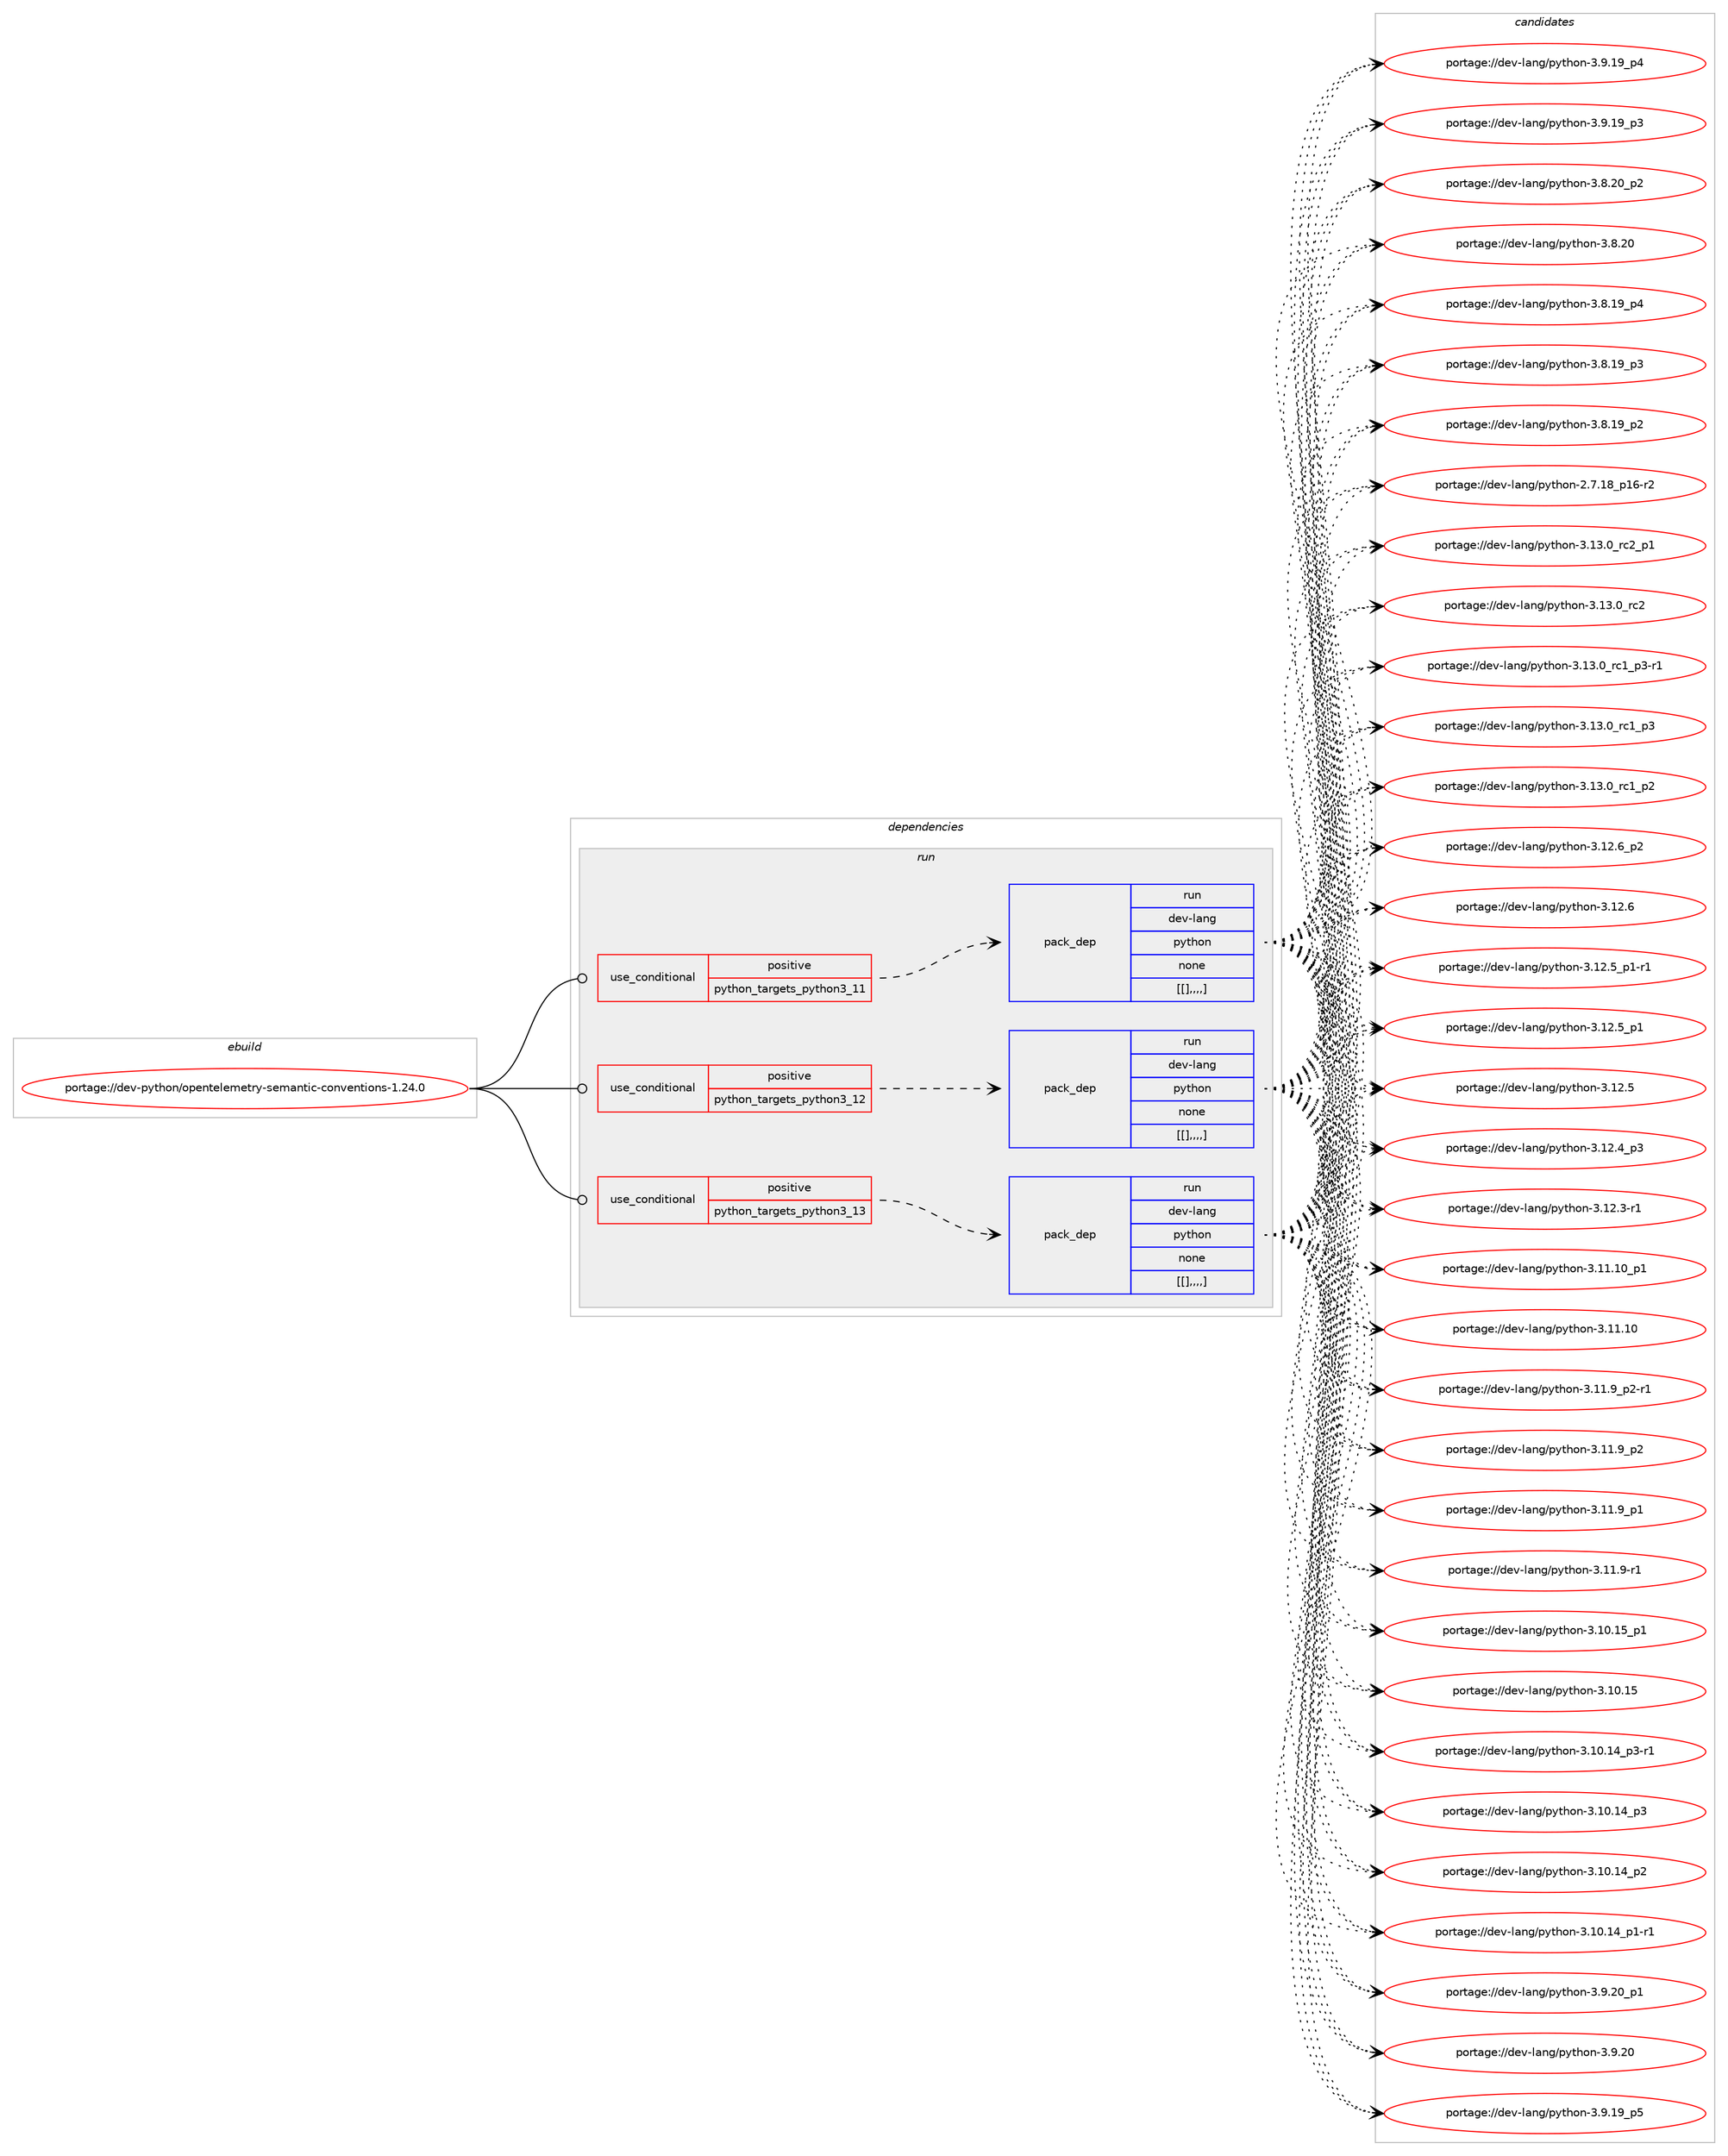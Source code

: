 digraph prolog {

# *************
# Graph options
# *************

newrank=true;
concentrate=true;
compound=true;
graph [rankdir=LR,fontname=Helvetica,fontsize=10,ranksep=1.5];#, ranksep=2.5, nodesep=0.2];
edge  [arrowhead=vee];
node  [fontname=Helvetica,fontsize=10];

# **********
# The ebuild
# **********

subgraph cluster_leftcol {
color=gray;
label=<<i>ebuild</i>>;
id [label="portage://dev-python/opentelemetry-semantic-conventions-1.24.0", color=red, width=4, href="../dev-python/opentelemetry-semantic-conventions-1.24.0.svg"];
}

# ****************
# The dependencies
# ****************

subgraph cluster_midcol {
color=gray;
label=<<i>dependencies</i>>;
subgraph cluster_compile {
fillcolor="#eeeeee";
style=filled;
label=<<i>compile</i>>;
}
subgraph cluster_compileandrun {
fillcolor="#eeeeee";
style=filled;
label=<<i>compile and run</i>>;
}
subgraph cluster_run {
fillcolor="#eeeeee";
style=filled;
label=<<i>run</i>>;
subgraph cond36783 {
dependency155246 [label=<<TABLE BORDER="0" CELLBORDER="1" CELLSPACING="0" CELLPADDING="4"><TR><TD ROWSPAN="3" CELLPADDING="10">use_conditional</TD></TR><TR><TD>positive</TD></TR><TR><TD>python_targets_python3_11</TD></TR></TABLE>>, shape=none, color=red];
subgraph pack117249 {
dependency155247 [label=<<TABLE BORDER="0" CELLBORDER="1" CELLSPACING="0" CELLPADDING="4" WIDTH="220"><TR><TD ROWSPAN="6" CELLPADDING="30">pack_dep</TD></TR><TR><TD WIDTH="110">run</TD></TR><TR><TD>dev-lang</TD></TR><TR><TD>python</TD></TR><TR><TD>none</TD></TR><TR><TD>[[],,,,]</TD></TR></TABLE>>, shape=none, color=blue];
}
dependency155246:e -> dependency155247:w [weight=20,style="dashed",arrowhead="vee"];
}
id:e -> dependency155246:w [weight=20,style="solid",arrowhead="odot"];
subgraph cond36784 {
dependency155248 [label=<<TABLE BORDER="0" CELLBORDER="1" CELLSPACING="0" CELLPADDING="4"><TR><TD ROWSPAN="3" CELLPADDING="10">use_conditional</TD></TR><TR><TD>positive</TD></TR><TR><TD>python_targets_python3_12</TD></TR></TABLE>>, shape=none, color=red];
subgraph pack117250 {
dependency155249 [label=<<TABLE BORDER="0" CELLBORDER="1" CELLSPACING="0" CELLPADDING="4" WIDTH="220"><TR><TD ROWSPAN="6" CELLPADDING="30">pack_dep</TD></TR><TR><TD WIDTH="110">run</TD></TR><TR><TD>dev-lang</TD></TR><TR><TD>python</TD></TR><TR><TD>none</TD></TR><TR><TD>[[],,,,]</TD></TR></TABLE>>, shape=none, color=blue];
}
dependency155248:e -> dependency155249:w [weight=20,style="dashed",arrowhead="vee"];
}
id:e -> dependency155248:w [weight=20,style="solid",arrowhead="odot"];
subgraph cond36785 {
dependency155250 [label=<<TABLE BORDER="0" CELLBORDER="1" CELLSPACING="0" CELLPADDING="4"><TR><TD ROWSPAN="3" CELLPADDING="10">use_conditional</TD></TR><TR><TD>positive</TD></TR><TR><TD>python_targets_python3_13</TD></TR></TABLE>>, shape=none, color=red];
subgraph pack117251 {
dependency155251 [label=<<TABLE BORDER="0" CELLBORDER="1" CELLSPACING="0" CELLPADDING="4" WIDTH="220"><TR><TD ROWSPAN="6" CELLPADDING="30">pack_dep</TD></TR><TR><TD WIDTH="110">run</TD></TR><TR><TD>dev-lang</TD></TR><TR><TD>python</TD></TR><TR><TD>none</TD></TR><TR><TD>[[],,,,]</TD></TR></TABLE>>, shape=none, color=blue];
}
dependency155250:e -> dependency155251:w [weight=20,style="dashed",arrowhead="vee"];
}
id:e -> dependency155250:w [weight=20,style="solid",arrowhead="odot"];
}
}

# **************
# The candidates
# **************

subgraph cluster_choices {
rank=same;
color=gray;
label=<<i>candidates</i>>;

subgraph choice117249 {
color=black;
nodesep=1;
choice100101118451089711010347112121116104111110455146495146489511499509511249 [label="portage://dev-lang/python-3.13.0_rc2_p1", color=red, width=4,href="../dev-lang/python-3.13.0_rc2_p1.svg"];
choice10010111845108971101034711212111610411111045514649514648951149950 [label="portage://dev-lang/python-3.13.0_rc2", color=red, width=4,href="../dev-lang/python-3.13.0_rc2.svg"];
choice1001011184510897110103471121211161041111104551464951464895114994995112514511449 [label="portage://dev-lang/python-3.13.0_rc1_p3-r1", color=red, width=4,href="../dev-lang/python-3.13.0_rc1_p3-r1.svg"];
choice100101118451089711010347112121116104111110455146495146489511499499511251 [label="portage://dev-lang/python-3.13.0_rc1_p3", color=red, width=4,href="../dev-lang/python-3.13.0_rc1_p3.svg"];
choice100101118451089711010347112121116104111110455146495146489511499499511250 [label="portage://dev-lang/python-3.13.0_rc1_p2", color=red, width=4,href="../dev-lang/python-3.13.0_rc1_p2.svg"];
choice100101118451089711010347112121116104111110455146495046549511250 [label="portage://dev-lang/python-3.12.6_p2", color=red, width=4,href="../dev-lang/python-3.12.6_p2.svg"];
choice10010111845108971101034711212111610411111045514649504654 [label="portage://dev-lang/python-3.12.6", color=red, width=4,href="../dev-lang/python-3.12.6.svg"];
choice1001011184510897110103471121211161041111104551464950465395112494511449 [label="portage://dev-lang/python-3.12.5_p1-r1", color=red, width=4,href="../dev-lang/python-3.12.5_p1-r1.svg"];
choice100101118451089711010347112121116104111110455146495046539511249 [label="portage://dev-lang/python-3.12.5_p1", color=red, width=4,href="../dev-lang/python-3.12.5_p1.svg"];
choice10010111845108971101034711212111610411111045514649504653 [label="portage://dev-lang/python-3.12.5", color=red, width=4,href="../dev-lang/python-3.12.5.svg"];
choice100101118451089711010347112121116104111110455146495046529511251 [label="portage://dev-lang/python-3.12.4_p3", color=red, width=4,href="../dev-lang/python-3.12.4_p3.svg"];
choice100101118451089711010347112121116104111110455146495046514511449 [label="portage://dev-lang/python-3.12.3-r1", color=red, width=4,href="../dev-lang/python-3.12.3-r1.svg"];
choice10010111845108971101034711212111610411111045514649494649489511249 [label="portage://dev-lang/python-3.11.10_p1", color=red, width=4,href="../dev-lang/python-3.11.10_p1.svg"];
choice1001011184510897110103471121211161041111104551464949464948 [label="portage://dev-lang/python-3.11.10", color=red, width=4,href="../dev-lang/python-3.11.10.svg"];
choice1001011184510897110103471121211161041111104551464949465795112504511449 [label="portage://dev-lang/python-3.11.9_p2-r1", color=red, width=4,href="../dev-lang/python-3.11.9_p2-r1.svg"];
choice100101118451089711010347112121116104111110455146494946579511250 [label="portage://dev-lang/python-3.11.9_p2", color=red, width=4,href="../dev-lang/python-3.11.9_p2.svg"];
choice100101118451089711010347112121116104111110455146494946579511249 [label="portage://dev-lang/python-3.11.9_p1", color=red, width=4,href="../dev-lang/python-3.11.9_p1.svg"];
choice100101118451089711010347112121116104111110455146494946574511449 [label="portage://dev-lang/python-3.11.9-r1", color=red, width=4,href="../dev-lang/python-3.11.9-r1.svg"];
choice10010111845108971101034711212111610411111045514649484649539511249 [label="portage://dev-lang/python-3.10.15_p1", color=red, width=4,href="../dev-lang/python-3.10.15_p1.svg"];
choice1001011184510897110103471121211161041111104551464948464953 [label="portage://dev-lang/python-3.10.15", color=red, width=4,href="../dev-lang/python-3.10.15.svg"];
choice100101118451089711010347112121116104111110455146494846495295112514511449 [label="portage://dev-lang/python-3.10.14_p3-r1", color=red, width=4,href="../dev-lang/python-3.10.14_p3-r1.svg"];
choice10010111845108971101034711212111610411111045514649484649529511251 [label="portage://dev-lang/python-3.10.14_p3", color=red, width=4,href="../dev-lang/python-3.10.14_p3.svg"];
choice10010111845108971101034711212111610411111045514649484649529511250 [label="portage://dev-lang/python-3.10.14_p2", color=red, width=4,href="../dev-lang/python-3.10.14_p2.svg"];
choice100101118451089711010347112121116104111110455146494846495295112494511449 [label="portage://dev-lang/python-3.10.14_p1-r1", color=red, width=4,href="../dev-lang/python-3.10.14_p1-r1.svg"];
choice100101118451089711010347112121116104111110455146574650489511249 [label="portage://dev-lang/python-3.9.20_p1", color=red, width=4,href="../dev-lang/python-3.9.20_p1.svg"];
choice10010111845108971101034711212111610411111045514657465048 [label="portage://dev-lang/python-3.9.20", color=red, width=4,href="../dev-lang/python-3.9.20.svg"];
choice100101118451089711010347112121116104111110455146574649579511253 [label="portage://dev-lang/python-3.9.19_p5", color=red, width=4,href="../dev-lang/python-3.9.19_p5.svg"];
choice100101118451089711010347112121116104111110455146574649579511252 [label="portage://dev-lang/python-3.9.19_p4", color=red, width=4,href="../dev-lang/python-3.9.19_p4.svg"];
choice100101118451089711010347112121116104111110455146574649579511251 [label="portage://dev-lang/python-3.9.19_p3", color=red, width=4,href="../dev-lang/python-3.9.19_p3.svg"];
choice100101118451089711010347112121116104111110455146564650489511250 [label="portage://dev-lang/python-3.8.20_p2", color=red, width=4,href="../dev-lang/python-3.8.20_p2.svg"];
choice10010111845108971101034711212111610411111045514656465048 [label="portage://dev-lang/python-3.8.20", color=red, width=4,href="../dev-lang/python-3.8.20.svg"];
choice100101118451089711010347112121116104111110455146564649579511252 [label="portage://dev-lang/python-3.8.19_p4", color=red, width=4,href="../dev-lang/python-3.8.19_p4.svg"];
choice100101118451089711010347112121116104111110455146564649579511251 [label="portage://dev-lang/python-3.8.19_p3", color=red, width=4,href="../dev-lang/python-3.8.19_p3.svg"];
choice100101118451089711010347112121116104111110455146564649579511250 [label="portage://dev-lang/python-3.8.19_p2", color=red, width=4,href="../dev-lang/python-3.8.19_p2.svg"];
choice100101118451089711010347112121116104111110455046554649569511249544511450 [label="portage://dev-lang/python-2.7.18_p16-r2", color=red, width=4,href="../dev-lang/python-2.7.18_p16-r2.svg"];
dependency155247:e -> choice100101118451089711010347112121116104111110455146495146489511499509511249:w [style=dotted,weight="100"];
dependency155247:e -> choice10010111845108971101034711212111610411111045514649514648951149950:w [style=dotted,weight="100"];
dependency155247:e -> choice1001011184510897110103471121211161041111104551464951464895114994995112514511449:w [style=dotted,weight="100"];
dependency155247:e -> choice100101118451089711010347112121116104111110455146495146489511499499511251:w [style=dotted,weight="100"];
dependency155247:e -> choice100101118451089711010347112121116104111110455146495146489511499499511250:w [style=dotted,weight="100"];
dependency155247:e -> choice100101118451089711010347112121116104111110455146495046549511250:w [style=dotted,weight="100"];
dependency155247:e -> choice10010111845108971101034711212111610411111045514649504654:w [style=dotted,weight="100"];
dependency155247:e -> choice1001011184510897110103471121211161041111104551464950465395112494511449:w [style=dotted,weight="100"];
dependency155247:e -> choice100101118451089711010347112121116104111110455146495046539511249:w [style=dotted,weight="100"];
dependency155247:e -> choice10010111845108971101034711212111610411111045514649504653:w [style=dotted,weight="100"];
dependency155247:e -> choice100101118451089711010347112121116104111110455146495046529511251:w [style=dotted,weight="100"];
dependency155247:e -> choice100101118451089711010347112121116104111110455146495046514511449:w [style=dotted,weight="100"];
dependency155247:e -> choice10010111845108971101034711212111610411111045514649494649489511249:w [style=dotted,weight="100"];
dependency155247:e -> choice1001011184510897110103471121211161041111104551464949464948:w [style=dotted,weight="100"];
dependency155247:e -> choice1001011184510897110103471121211161041111104551464949465795112504511449:w [style=dotted,weight="100"];
dependency155247:e -> choice100101118451089711010347112121116104111110455146494946579511250:w [style=dotted,weight="100"];
dependency155247:e -> choice100101118451089711010347112121116104111110455146494946579511249:w [style=dotted,weight="100"];
dependency155247:e -> choice100101118451089711010347112121116104111110455146494946574511449:w [style=dotted,weight="100"];
dependency155247:e -> choice10010111845108971101034711212111610411111045514649484649539511249:w [style=dotted,weight="100"];
dependency155247:e -> choice1001011184510897110103471121211161041111104551464948464953:w [style=dotted,weight="100"];
dependency155247:e -> choice100101118451089711010347112121116104111110455146494846495295112514511449:w [style=dotted,weight="100"];
dependency155247:e -> choice10010111845108971101034711212111610411111045514649484649529511251:w [style=dotted,weight="100"];
dependency155247:e -> choice10010111845108971101034711212111610411111045514649484649529511250:w [style=dotted,weight="100"];
dependency155247:e -> choice100101118451089711010347112121116104111110455146494846495295112494511449:w [style=dotted,weight="100"];
dependency155247:e -> choice100101118451089711010347112121116104111110455146574650489511249:w [style=dotted,weight="100"];
dependency155247:e -> choice10010111845108971101034711212111610411111045514657465048:w [style=dotted,weight="100"];
dependency155247:e -> choice100101118451089711010347112121116104111110455146574649579511253:w [style=dotted,weight="100"];
dependency155247:e -> choice100101118451089711010347112121116104111110455146574649579511252:w [style=dotted,weight="100"];
dependency155247:e -> choice100101118451089711010347112121116104111110455146574649579511251:w [style=dotted,weight="100"];
dependency155247:e -> choice100101118451089711010347112121116104111110455146564650489511250:w [style=dotted,weight="100"];
dependency155247:e -> choice10010111845108971101034711212111610411111045514656465048:w [style=dotted,weight="100"];
dependency155247:e -> choice100101118451089711010347112121116104111110455146564649579511252:w [style=dotted,weight="100"];
dependency155247:e -> choice100101118451089711010347112121116104111110455146564649579511251:w [style=dotted,weight="100"];
dependency155247:e -> choice100101118451089711010347112121116104111110455146564649579511250:w [style=dotted,weight="100"];
dependency155247:e -> choice100101118451089711010347112121116104111110455046554649569511249544511450:w [style=dotted,weight="100"];
}
subgraph choice117250 {
color=black;
nodesep=1;
choice100101118451089711010347112121116104111110455146495146489511499509511249 [label="portage://dev-lang/python-3.13.0_rc2_p1", color=red, width=4,href="../dev-lang/python-3.13.0_rc2_p1.svg"];
choice10010111845108971101034711212111610411111045514649514648951149950 [label="portage://dev-lang/python-3.13.0_rc2", color=red, width=4,href="../dev-lang/python-3.13.0_rc2.svg"];
choice1001011184510897110103471121211161041111104551464951464895114994995112514511449 [label="portage://dev-lang/python-3.13.0_rc1_p3-r1", color=red, width=4,href="../dev-lang/python-3.13.0_rc1_p3-r1.svg"];
choice100101118451089711010347112121116104111110455146495146489511499499511251 [label="portage://dev-lang/python-3.13.0_rc1_p3", color=red, width=4,href="../dev-lang/python-3.13.0_rc1_p3.svg"];
choice100101118451089711010347112121116104111110455146495146489511499499511250 [label="portage://dev-lang/python-3.13.0_rc1_p2", color=red, width=4,href="../dev-lang/python-3.13.0_rc1_p2.svg"];
choice100101118451089711010347112121116104111110455146495046549511250 [label="portage://dev-lang/python-3.12.6_p2", color=red, width=4,href="../dev-lang/python-3.12.6_p2.svg"];
choice10010111845108971101034711212111610411111045514649504654 [label="portage://dev-lang/python-3.12.6", color=red, width=4,href="../dev-lang/python-3.12.6.svg"];
choice1001011184510897110103471121211161041111104551464950465395112494511449 [label="portage://dev-lang/python-3.12.5_p1-r1", color=red, width=4,href="../dev-lang/python-3.12.5_p1-r1.svg"];
choice100101118451089711010347112121116104111110455146495046539511249 [label="portage://dev-lang/python-3.12.5_p1", color=red, width=4,href="../dev-lang/python-3.12.5_p1.svg"];
choice10010111845108971101034711212111610411111045514649504653 [label="portage://dev-lang/python-3.12.5", color=red, width=4,href="../dev-lang/python-3.12.5.svg"];
choice100101118451089711010347112121116104111110455146495046529511251 [label="portage://dev-lang/python-3.12.4_p3", color=red, width=4,href="../dev-lang/python-3.12.4_p3.svg"];
choice100101118451089711010347112121116104111110455146495046514511449 [label="portage://dev-lang/python-3.12.3-r1", color=red, width=4,href="../dev-lang/python-3.12.3-r1.svg"];
choice10010111845108971101034711212111610411111045514649494649489511249 [label="portage://dev-lang/python-3.11.10_p1", color=red, width=4,href="../dev-lang/python-3.11.10_p1.svg"];
choice1001011184510897110103471121211161041111104551464949464948 [label="portage://dev-lang/python-3.11.10", color=red, width=4,href="../dev-lang/python-3.11.10.svg"];
choice1001011184510897110103471121211161041111104551464949465795112504511449 [label="portage://dev-lang/python-3.11.9_p2-r1", color=red, width=4,href="../dev-lang/python-3.11.9_p2-r1.svg"];
choice100101118451089711010347112121116104111110455146494946579511250 [label="portage://dev-lang/python-3.11.9_p2", color=red, width=4,href="../dev-lang/python-3.11.9_p2.svg"];
choice100101118451089711010347112121116104111110455146494946579511249 [label="portage://dev-lang/python-3.11.9_p1", color=red, width=4,href="../dev-lang/python-3.11.9_p1.svg"];
choice100101118451089711010347112121116104111110455146494946574511449 [label="portage://dev-lang/python-3.11.9-r1", color=red, width=4,href="../dev-lang/python-3.11.9-r1.svg"];
choice10010111845108971101034711212111610411111045514649484649539511249 [label="portage://dev-lang/python-3.10.15_p1", color=red, width=4,href="../dev-lang/python-3.10.15_p1.svg"];
choice1001011184510897110103471121211161041111104551464948464953 [label="portage://dev-lang/python-3.10.15", color=red, width=4,href="../dev-lang/python-3.10.15.svg"];
choice100101118451089711010347112121116104111110455146494846495295112514511449 [label="portage://dev-lang/python-3.10.14_p3-r1", color=red, width=4,href="../dev-lang/python-3.10.14_p3-r1.svg"];
choice10010111845108971101034711212111610411111045514649484649529511251 [label="portage://dev-lang/python-3.10.14_p3", color=red, width=4,href="../dev-lang/python-3.10.14_p3.svg"];
choice10010111845108971101034711212111610411111045514649484649529511250 [label="portage://dev-lang/python-3.10.14_p2", color=red, width=4,href="../dev-lang/python-3.10.14_p2.svg"];
choice100101118451089711010347112121116104111110455146494846495295112494511449 [label="portage://dev-lang/python-3.10.14_p1-r1", color=red, width=4,href="../dev-lang/python-3.10.14_p1-r1.svg"];
choice100101118451089711010347112121116104111110455146574650489511249 [label="portage://dev-lang/python-3.9.20_p1", color=red, width=4,href="../dev-lang/python-3.9.20_p1.svg"];
choice10010111845108971101034711212111610411111045514657465048 [label="portage://dev-lang/python-3.9.20", color=red, width=4,href="../dev-lang/python-3.9.20.svg"];
choice100101118451089711010347112121116104111110455146574649579511253 [label="portage://dev-lang/python-3.9.19_p5", color=red, width=4,href="../dev-lang/python-3.9.19_p5.svg"];
choice100101118451089711010347112121116104111110455146574649579511252 [label="portage://dev-lang/python-3.9.19_p4", color=red, width=4,href="../dev-lang/python-3.9.19_p4.svg"];
choice100101118451089711010347112121116104111110455146574649579511251 [label="portage://dev-lang/python-3.9.19_p3", color=red, width=4,href="../dev-lang/python-3.9.19_p3.svg"];
choice100101118451089711010347112121116104111110455146564650489511250 [label="portage://dev-lang/python-3.8.20_p2", color=red, width=4,href="../dev-lang/python-3.8.20_p2.svg"];
choice10010111845108971101034711212111610411111045514656465048 [label="portage://dev-lang/python-3.8.20", color=red, width=4,href="../dev-lang/python-3.8.20.svg"];
choice100101118451089711010347112121116104111110455146564649579511252 [label="portage://dev-lang/python-3.8.19_p4", color=red, width=4,href="../dev-lang/python-3.8.19_p4.svg"];
choice100101118451089711010347112121116104111110455146564649579511251 [label="portage://dev-lang/python-3.8.19_p3", color=red, width=4,href="../dev-lang/python-3.8.19_p3.svg"];
choice100101118451089711010347112121116104111110455146564649579511250 [label="portage://dev-lang/python-3.8.19_p2", color=red, width=4,href="../dev-lang/python-3.8.19_p2.svg"];
choice100101118451089711010347112121116104111110455046554649569511249544511450 [label="portage://dev-lang/python-2.7.18_p16-r2", color=red, width=4,href="../dev-lang/python-2.7.18_p16-r2.svg"];
dependency155249:e -> choice100101118451089711010347112121116104111110455146495146489511499509511249:w [style=dotted,weight="100"];
dependency155249:e -> choice10010111845108971101034711212111610411111045514649514648951149950:w [style=dotted,weight="100"];
dependency155249:e -> choice1001011184510897110103471121211161041111104551464951464895114994995112514511449:w [style=dotted,weight="100"];
dependency155249:e -> choice100101118451089711010347112121116104111110455146495146489511499499511251:w [style=dotted,weight="100"];
dependency155249:e -> choice100101118451089711010347112121116104111110455146495146489511499499511250:w [style=dotted,weight="100"];
dependency155249:e -> choice100101118451089711010347112121116104111110455146495046549511250:w [style=dotted,weight="100"];
dependency155249:e -> choice10010111845108971101034711212111610411111045514649504654:w [style=dotted,weight="100"];
dependency155249:e -> choice1001011184510897110103471121211161041111104551464950465395112494511449:w [style=dotted,weight="100"];
dependency155249:e -> choice100101118451089711010347112121116104111110455146495046539511249:w [style=dotted,weight="100"];
dependency155249:e -> choice10010111845108971101034711212111610411111045514649504653:w [style=dotted,weight="100"];
dependency155249:e -> choice100101118451089711010347112121116104111110455146495046529511251:w [style=dotted,weight="100"];
dependency155249:e -> choice100101118451089711010347112121116104111110455146495046514511449:w [style=dotted,weight="100"];
dependency155249:e -> choice10010111845108971101034711212111610411111045514649494649489511249:w [style=dotted,weight="100"];
dependency155249:e -> choice1001011184510897110103471121211161041111104551464949464948:w [style=dotted,weight="100"];
dependency155249:e -> choice1001011184510897110103471121211161041111104551464949465795112504511449:w [style=dotted,weight="100"];
dependency155249:e -> choice100101118451089711010347112121116104111110455146494946579511250:w [style=dotted,weight="100"];
dependency155249:e -> choice100101118451089711010347112121116104111110455146494946579511249:w [style=dotted,weight="100"];
dependency155249:e -> choice100101118451089711010347112121116104111110455146494946574511449:w [style=dotted,weight="100"];
dependency155249:e -> choice10010111845108971101034711212111610411111045514649484649539511249:w [style=dotted,weight="100"];
dependency155249:e -> choice1001011184510897110103471121211161041111104551464948464953:w [style=dotted,weight="100"];
dependency155249:e -> choice100101118451089711010347112121116104111110455146494846495295112514511449:w [style=dotted,weight="100"];
dependency155249:e -> choice10010111845108971101034711212111610411111045514649484649529511251:w [style=dotted,weight="100"];
dependency155249:e -> choice10010111845108971101034711212111610411111045514649484649529511250:w [style=dotted,weight="100"];
dependency155249:e -> choice100101118451089711010347112121116104111110455146494846495295112494511449:w [style=dotted,weight="100"];
dependency155249:e -> choice100101118451089711010347112121116104111110455146574650489511249:w [style=dotted,weight="100"];
dependency155249:e -> choice10010111845108971101034711212111610411111045514657465048:w [style=dotted,weight="100"];
dependency155249:e -> choice100101118451089711010347112121116104111110455146574649579511253:w [style=dotted,weight="100"];
dependency155249:e -> choice100101118451089711010347112121116104111110455146574649579511252:w [style=dotted,weight="100"];
dependency155249:e -> choice100101118451089711010347112121116104111110455146574649579511251:w [style=dotted,weight="100"];
dependency155249:e -> choice100101118451089711010347112121116104111110455146564650489511250:w [style=dotted,weight="100"];
dependency155249:e -> choice10010111845108971101034711212111610411111045514656465048:w [style=dotted,weight="100"];
dependency155249:e -> choice100101118451089711010347112121116104111110455146564649579511252:w [style=dotted,weight="100"];
dependency155249:e -> choice100101118451089711010347112121116104111110455146564649579511251:w [style=dotted,weight="100"];
dependency155249:e -> choice100101118451089711010347112121116104111110455146564649579511250:w [style=dotted,weight="100"];
dependency155249:e -> choice100101118451089711010347112121116104111110455046554649569511249544511450:w [style=dotted,weight="100"];
}
subgraph choice117251 {
color=black;
nodesep=1;
choice100101118451089711010347112121116104111110455146495146489511499509511249 [label="portage://dev-lang/python-3.13.0_rc2_p1", color=red, width=4,href="../dev-lang/python-3.13.0_rc2_p1.svg"];
choice10010111845108971101034711212111610411111045514649514648951149950 [label="portage://dev-lang/python-3.13.0_rc2", color=red, width=4,href="../dev-lang/python-3.13.0_rc2.svg"];
choice1001011184510897110103471121211161041111104551464951464895114994995112514511449 [label="portage://dev-lang/python-3.13.0_rc1_p3-r1", color=red, width=4,href="../dev-lang/python-3.13.0_rc1_p3-r1.svg"];
choice100101118451089711010347112121116104111110455146495146489511499499511251 [label="portage://dev-lang/python-3.13.0_rc1_p3", color=red, width=4,href="../dev-lang/python-3.13.0_rc1_p3.svg"];
choice100101118451089711010347112121116104111110455146495146489511499499511250 [label="portage://dev-lang/python-3.13.0_rc1_p2", color=red, width=4,href="../dev-lang/python-3.13.0_rc1_p2.svg"];
choice100101118451089711010347112121116104111110455146495046549511250 [label="portage://dev-lang/python-3.12.6_p2", color=red, width=4,href="../dev-lang/python-3.12.6_p2.svg"];
choice10010111845108971101034711212111610411111045514649504654 [label="portage://dev-lang/python-3.12.6", color=red, width=4,href="../dev-lang/python-3.12.6.svg"];
choice1001011184510897110103471121211161041111104551464950465395112494511449 [label="portage://dev-lang/python-3.12.5_p1-r1", color=red, width=4,href="../dev-lang/python-3.12.5_p1-r1.svg"];
choice100101118451089711010347112121116104111110455146495046539511249 [label="portage://dev-lang/python-3.12.5_p1", color=red, width=4,href="../dev-lang/python-3.12.5_p1.svg"];
choice10010111845108971101034711212111610411111045514649504653 [label="portage://dev-lang/python-3.12.5", color=red, width=4,href="../dev-lang/python-3.12.5.svg"];
choice100101118451089711010347112121116104111110455146495046529511251 [label="portage://dev-lang/python-3.12.4_p3", color=red, width=4,href="../dev-lang/python-3.12.4_p3.svg"];
choice100101118451089711010347112121116104111110455146495046514511449 [label="portage://dev-lang/python-3.12.3-r1", color=red, width=4,href="../dev-lang/python-3.12.3-r1.svg"];
choice10010111845108971101034711212111610411111045514649494649489511249 [label="portage://dev-lang/python-3.11.10_p1", color=red, width=4,href="../dev-lang/python-3.11.10_p1.svg"];
choice1001011184510897110103471121211161041111104551464949464948 [label="portage://dev-lang/python-3.11.10", color=red, width=4,href="../dev-lang/python-3.11.10.svg"];
choice1001011184510897110103471121211161041111104551464949465795112504511449 [label="portage://dev-lang/python-3.11.9_p2-r1", color=red, width=4,href="../dev-lang/python-3.11.9_p2-r1.svg"];
choice100101118451089711010347112121116104111110455146494946579511250 [label="portage://dev-lang/python-3.11.9_p2", color=red, width=4,href="../dev-lang/python-3.11.9_p2.svg"];
choice100101118451089711010347112121116104111110455146494946579511249 [label="portage://dev-lang/python-3.11.9_p1", color=red, width=4,href="../dev-lang/python-3.11.9_p1.svg"];
choice100101118451089711010347112121116104111110455146494946574511449 [label="portage://dev-lang/python-3.11.9-r1", color=red, width=4,href="../dev-lang/python-3.11.9-r1.svg"];
choice10010111845108971101034711212111610411111045514649484649539511249 [label="portage://dev-lang/python-3.10.15_p1", color=red, width=4,href="../dev-lang/python-3.10.15_p1.svg"];
choice1001011184510897110103471121211161041111104551464948464953 [label="portage://dev-lang/python-3.10.15", color=red, width=4,href="../dev-lang/python-3.10.15.svg"];
choice100101118451089711010347112121116104111110455146494846495295112514511449 [label="portage://dev-lang/python-3.10.14_p3-r1", color=red, width=4,href="../dev-lang/python-3.10.14_p3-r1.svg"];
choice10010111845108971101034711212111610411111045514649484649529511251 [label="portage://dev-lang/python-3.10.14_p3", color=red, width=4,href="../dev-lang/python-3.10.14_p3.svg"];
choice10010111845108971101034711212111610411111045514649484649529511250 [label="portage://dev-lang/python-3.10.14_p2", color=red, width=4,href="../dev-lang/python-3.10.14_p2.svg"];
choice100101118451089711010347112121116104111110455146494846495295112494511449 [label="portage://dev-lang/python-3.10.14_p1-r1", color=red, width=4,href="../dev-lang/python-3.10.14_p1-r1.svg"];
choice100101118451089711010347112121116104111110455146574650489511249 [label="portage://dev-lang/python-3.9.20_p1", color=red, width=4,href="../dev-lang/python-3.9.20_p1.svg"];
choice10010111845108971101034711212111610411111045514657465048 [label="portage://dev-lang/python-3.9.20", color=red, width=4,href="../dev-lang/python-3.9.20.svg"];
choice100101118451089711010347112121116104111110455146574649579511253 [label="portage://dev-lang/python-3.9.19_p5", color=red, width=4,href="../dev-lang/python-3.9.19_p5.svg"];
choice100101118451089711010347112121116104111110455146574649579511252 [label="portage://dev-lang/python-3.9.19_p4", color=red, width=4,href="../dev-lang/python-3.9.19_p4.svg"];
choice100101118451089711010347112121116104111110455146574649579511251 [label="portage://dev-lang/python-3.9.19_p3", color=red, width=4,href="../dev-lang/python-3.9.19_p3.svg"];
choice100101118451089711010347112121116104111110455146564650489511250 [label="portage://dev-lang/python-3.8.20_p2", color=red, width=4,href="../dev-lang/python-3.8.20_p2.svg"];
choice10010111845108971101034711212111610411111045514656465048 [label="portage://dev-lang/python-3.8.20", color=red, width=4,href="../dev-lang/python-3.8.20.svg"];
choice100101118451089711010347112121116104111110455146564649579511252 [label="portage://dev-lang/python-3.8.19_p4", color=red, width=4,href="../dev-lang/python-3.8.19_p4.svg"];
choice100101118451089711010347112121116104111110455146564649579511251 [label="portage://dev-lang/python-3.8.19_p3", color=red, width=4,href="../dev-lang/python-3.8.19_p3.svg"];
choice100101118451089711010347112121116104111110455146564649579511250 [label="portage://dev-lang/python-3.8.19_p2", color=red, width=4,href="../dev-lang/python-3.8.19_p2.svg"];
choice100101118451089711010347112121116104111110455046554649569511249544511450 [label="portage://dev-lang/python-2.7.18_p16-r2", color=red, width=4,href="../dev-lang/python-2.7.18_p16-r2.svg"];
dependency155251:e -> choice100101118451089711010347112121116104111110455146495146489511499509511249:w [style=dotted,weight="100"];
dependency155251:e -> choice10010111845108971101034711212111610411111045514649514648951149950:w [style=dotted,weight="100"];
dependency155251:e -> choice1001011184510897110103471121211161041111104551464951464895114994995112514511449:w [style=dotted,weight="100"];
dependency155251:e -> choice100101118451089711010347112121116104111110455146495146489511499499511251:w [style=dotted,weight="100"];
dependency155251:e -> choice100101118451089711010347112121116104111110455146495146489511499499511250:w [style=dotted,weight="100"];
dependency155251:e -> choice100101118451089711010347112121116104111110455146495046549511250:w [style=dotted,weight="100"];
dependency155251:e -> choice10010111845108971101034711212111610411111045514649504654:w [style=dotted,weight="100"];
dependency155251:e -> choice1001011184510897110103471121211161041111104551464950465395112494511449:w [style=dotted,weight="100"];
dependency155251:e -> choice100101118451089711010347112121116104111110455146495046539511249:w [style=dotted,weight="100"];
dependency155251:e -> choice10010111845108971101034711212111610411111045514649504653:w [style=dotted,weight="100"];
dependency155251:e -> choice100101118451089711010347112121116104111110455146495046529511251:w [style=dotted,weight="100"];
dependency155251:e -> choice100101118451089711010347112121116104111110455146495046514511449:w [style=dotted,weight="100"];
dependency155251:e -> choice10010111845108971101034711212111610411111045514649494649489511249:w [style=dotted,weight="100"];
dependency155251:e -> choice1001011184510897110103471121211161041111104551464949464948:w [style=dotted,weight="100"];
dependency155251:e -> choice1001011184510897110103471121211161041111104551464949465795112504511449:w [style=dotted,weight="100"];
dependency155251:e -> choice100101118451089711010347112121116104111110455146494946579511250:w [style=dotted,weight="100"];
dependency155251:e -> choice100101118451089711010347112121116104111110455146494946579511249:w [style=dotted,weight="100"];
dependency155251:e -> choice100101118451089711010347112121116104111110455146494946574511449:w [style=dotted,weight="100"];
dependency155251:e -> choice10010111845108971101034711212111610411111045514649484649539511249:w [style=dotted,weight="100"];
dependency155251:e -> choice1001011184510897110103471121211161041111104551464948464953:w [style=dotted,weight="100"];
dependency155251:e -> choice100101118451089711010347112121116104111110455146494846495295112514511449:w [style=dotted,weight="100"];
dependency155251:e -> choice10010111845108971101034711212111610411111045514649484649529511251:w [style=dotted,weight="100"];
dependency155251:e -> choice10010111845108971101034711212111610411111045514649484649529511250:w [style=dotted,weight="100"];
dependency155251:e -> choice100101118451089711010347112121116104111110455146494846495295112494511449:w [style=dotted,weight="100"];
dependency155251:e -> choice100101118451089711010347112121116104111110455146574650489511249:w [style=dotted,weight="100"];
dependency155251:e -> choice10010111845108971101034711212111610411111045514657465048:w [style=dotted,weight="100"];
dependency155251:e -> choice100101118451089711010347112121116104111110455146574649579511253:w [style=dotted,weight="100"];
dependency155251:e -> choice100101118451089711010347112121116104111110455146574649579511252:w [style=dotted,weight="100"];
dependency155251:e -> choice100101118451089711010347112121116104111110455146574649579511251:w [style=dotted,weight="100"];
dependency155251:e -> choice100101118451089711010347112121116104111110455146564650489511250:w [style=dotted,weight="100"];
dependency155251:e -> choice10010111845108971101034711212111610411111045514656465048:w [style=dotted,weight="100"];
dependency155251:e -> choice100101118451089711010347112121116104111110455146564649579511252:w [style=dotted,weight="100"];
dependency155251:e -> choice100101118451089711010347112121116104111110455146564649579511251:w [style=dotted,weight="100"];
dependency155251:e -> choice100101118451089711010347112121116104111110455146564649579511250:w [style=dotted,weight="100"];
dependency155251:e -> choice100101118451089711010347112121116104111110455046554649569511249544511450:w [style=dotted,weight="100"];
}
}

}
